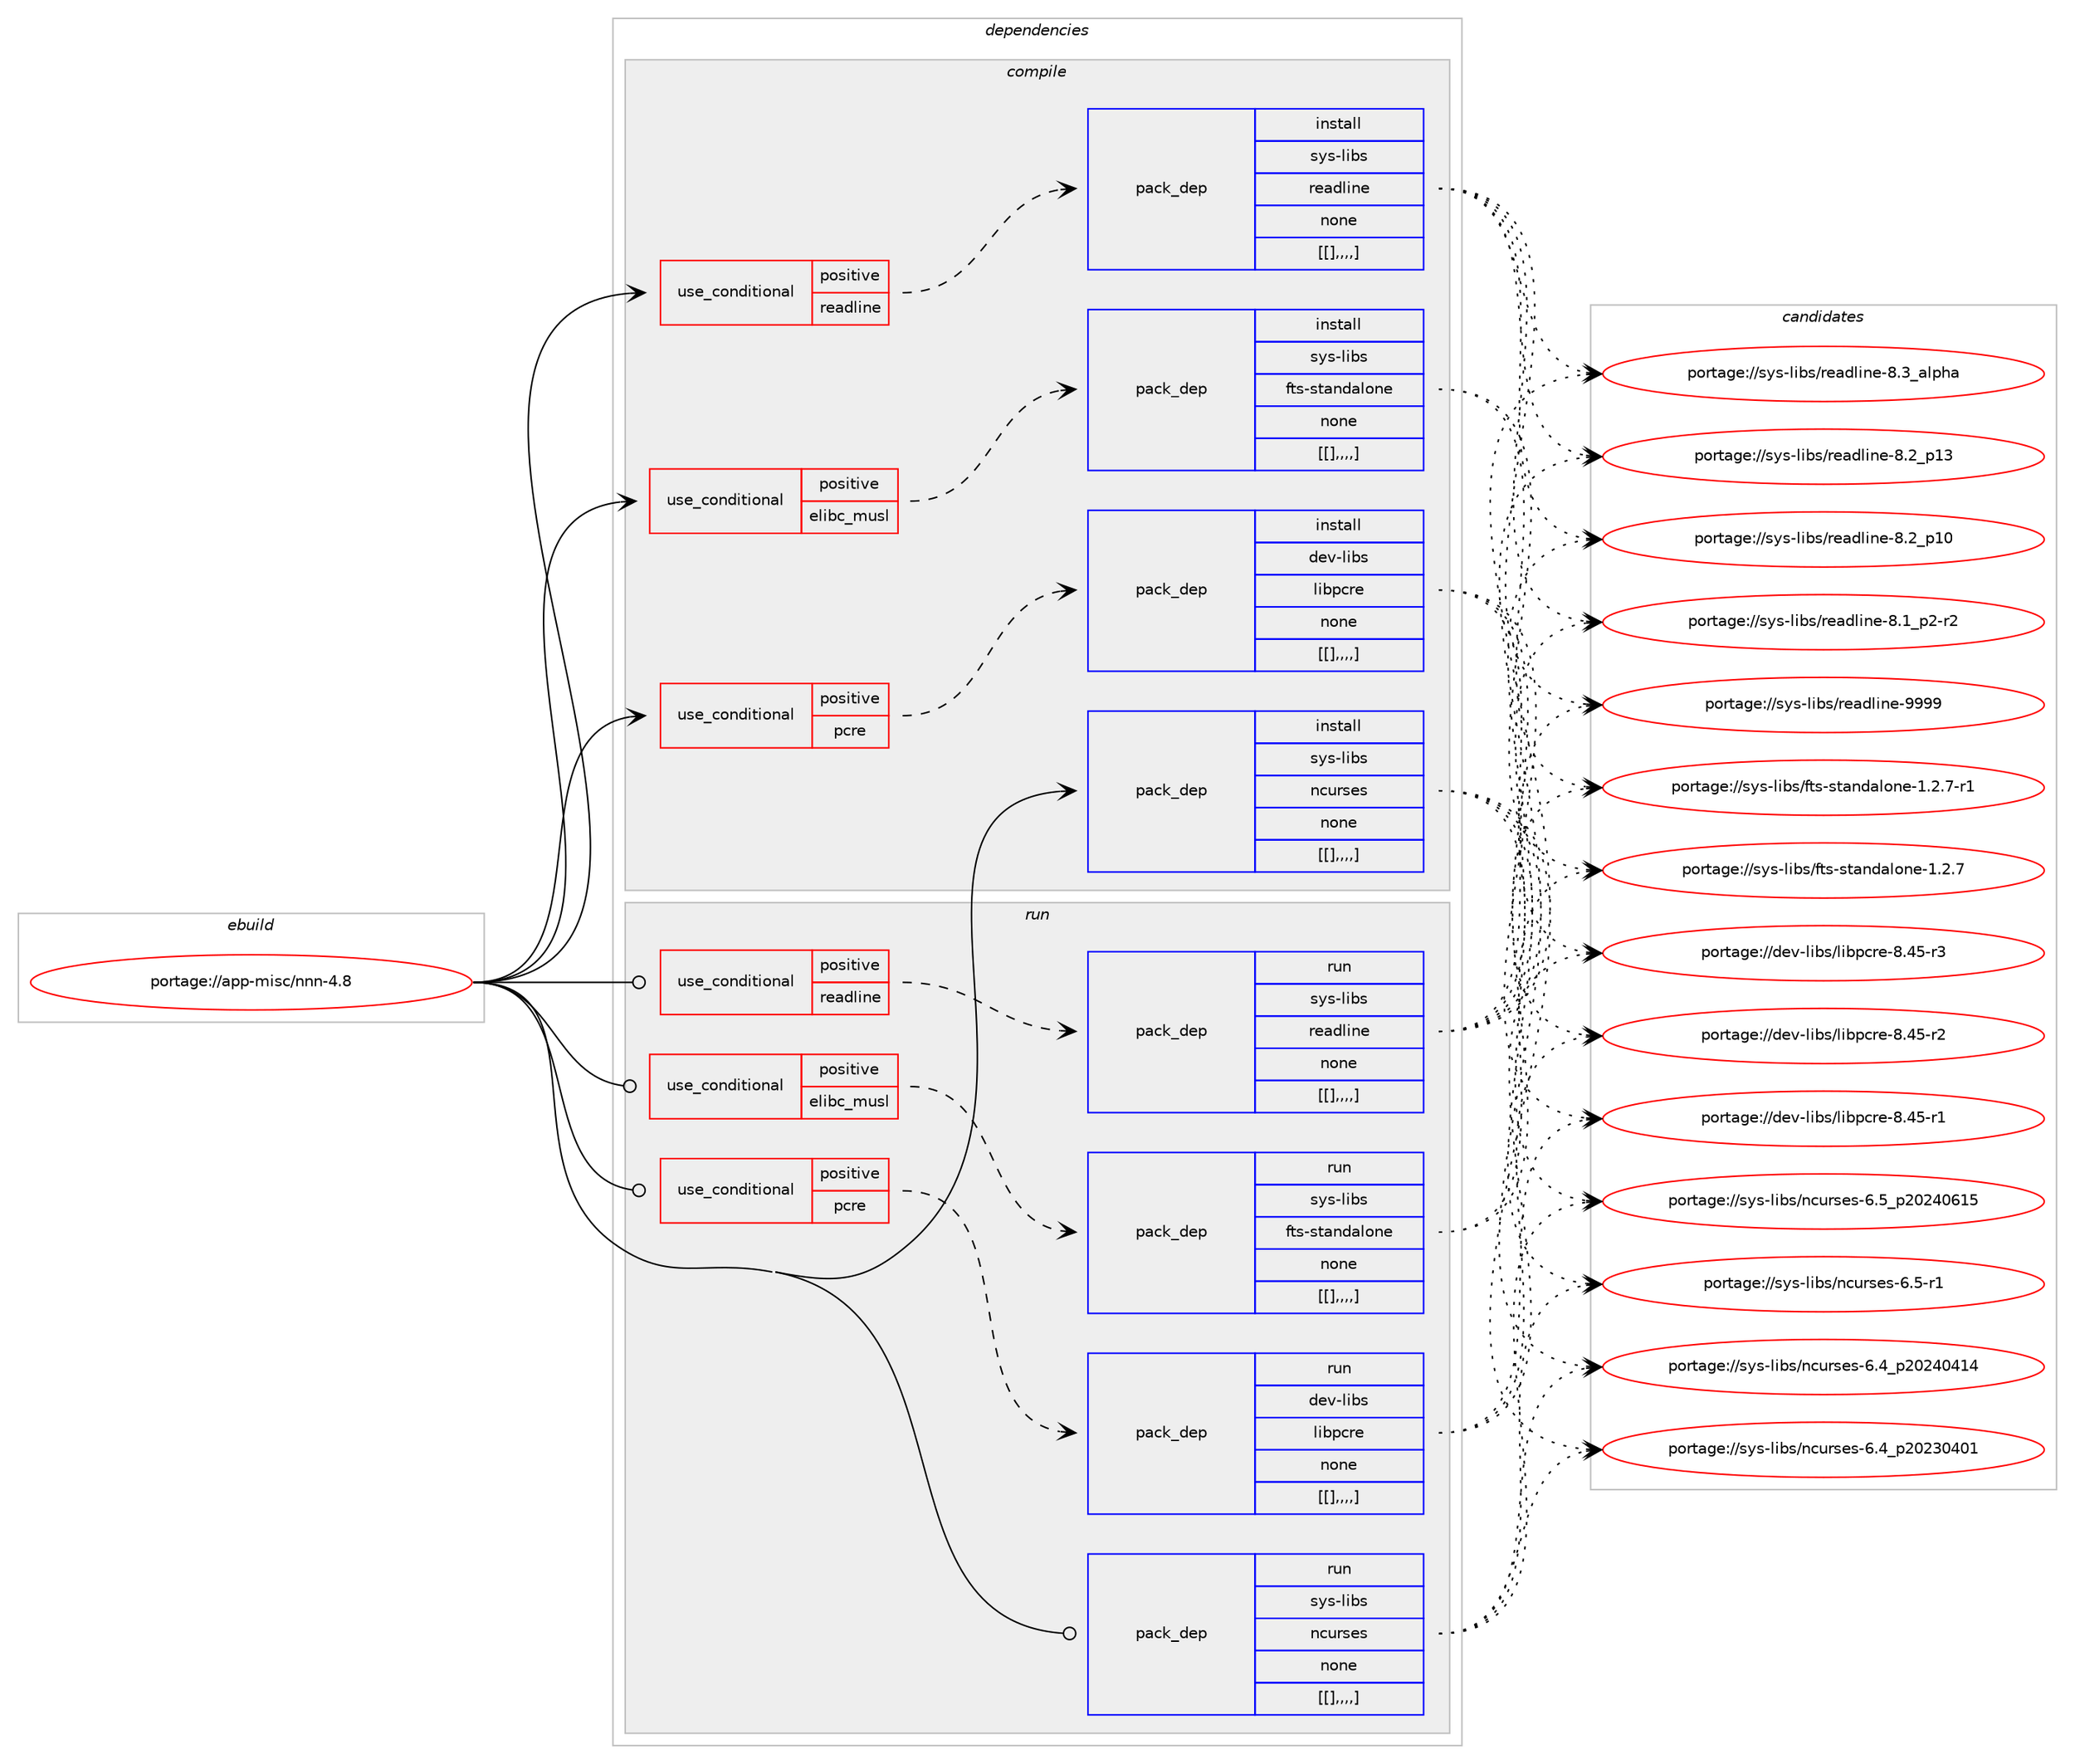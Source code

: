 digraph prolog {

# *************
# Graph options
# *************

newrank=true;
concentrate=true;
compound=true;
graph [rankdir=LR,fontname=Helvetica,fontsize=10,ranksep=1.5];#, ranksep=2.5, nodesep=0.2];
edge  [arrowhead=vee];
node  [fontname=Helvetica,fontsize=10];

# **********
# The ebuild
# **********

subgraph cluster_leftcol {
color=gray;
label=<<i>ebuild</i>>;
id [label="portage://app-misc/nnn-4.8", color=red, width=4, href="../app-misc/nnn-4.8.svg"];
}

# ****************
# The dependencies
# ****************

subgraph cluster_midcol {
color=gray;
label=<<i>dependencies</i>>;
subgraph cluster_compile {
fillcolor="#eeeeee";
style=filled;
label=<<i>compile</i>>;
subgraph cond12649 {
dependency43221 [label=<<TABLE BORDER="0" CELLBORDER="1" CELLSPACING="0" CELLPADDING="4"><TR><TD ROWSPAN="3" CELLPADDING="10">use_conditional</TD></TR><TR><TD>positive</TD></TR><TR><TD>elibc_musl</TD></TR></TABLE>>, shape=none, color=red];
subgraph pack30171 {
dependency43222 [label=<<TABLE BORDER="0" CELLBORDER="1" CELLSPACING="0" CELLPADDING="4" WIDTH="220"><TR><TD ROWSPAN="6" CELLPADDING="30">pack_dep</TD></TR><TR><TD WIDTH="110">install</TD></TR><TR><TD>sys-libs</TD></TR><TR><TD>fts-standalone</TD></TR><TR><TD>none</TD></TR><TR><TD>[[],,,,]</TD></TR></TABLE>>, shape=none, color=blue];
}
dependency43221:e -> dependency43222:w [weight=20,style="dashed",arrowhead="vee"];
}
id:e -> dependency43221:w [weight=20,style="solid",arrowhead="vee"];
subgraph cond12650 {
dependency43223 [label=<<TABLE BORDER="0" CELLBORDER="1" CELLSPACING="0" CELLPADDING="4"><TR><TD ROWSPAN="3" CELLPADDING="10">use_conditional</TD></TR><TR><TD>positive</TD></TR><TR><TD>pcre</TD></TR></TABLE>>, shape=none, color=red];
subgraph pack30172 {
dependency43224 [label=<<TABLE BORDER="0" CELLBORDER="1" CELLSPACING="0" CELLPADDING="4" WIDTH="220"><TR><TD ROWSPAN="6" CELLPADDING="30">pack_dep</TD></TR><TR><TD WIDTH="110">install</TD></TR><TR><TD>dev-libs</TD></TR><TR><TD>libpcre</TD></TR><TR><TD>none</TD></TR><TR><TD>[[],,,,]</TD></TR></TABLE>>, shape=none, color=blue];
}
dependency43223:e -> dependency43224:w [weight=20,style="dashed",arrowhead="vee"];
}
id:e -> dependency43223:w [weight=20,style="solid",arrowhead="vee"];
subgraph cond12651 {
dependency43225 [label=<<TABLE BORDER="0" CELLBORDER="1" CELLSPACING="0" CELLPADDING="4"><TR><TD ROWSPAN="3" CELLPADDING="10">use_conditional</TD></TR><TR><TD>positive</TD></TR><TR><TD>readline</TD></TR></TABLE>>, shape=none, color=red];
subgraph pack30173 {
dependency43226 [label=<<TABLE BORDER="0" CELLBORDER="1" CELLSPACING="0" CELLPADDING="4" WIDTH="220"><TR><TD ROWSPAN="6" CELLPADDING="30">pack_dep</TD></TR><TR><TD WIDTH="110">install</TD></TR><TR><TD>sys-libs</TD></TR><TR><TD>readline</TD></TR><TR><TD>none</TD></TR><TR><TD>[[],,,,]</TD></TR></TABLE>>, shape=none, color=blue];
}
dependency43225:e -> dependency43226:w [weight=20,style="dashed",arrowhead="vee"];
}
id:e -> dependency43225:w [weight=20,style="solid",arrowhead="vee"];
subgraph pack30174 {
dependency43227 [label=<<TABLE BORDER="0" CELLBORDER="1" CELLSPACING="0" CELLPADDING="4" WIDTH="220"><TR><TD ROWSPAN="6" CELLPADDING="30">pack_dep</TD></TR><TR><TD WIDTH="110">install</TD></TR><TR><TD>sys-libs</TD></TR><TR><TD>ncurses</TD></TR><TR><TD>none</TD></TR><TR><TD>[[],,,,]</TD></TR></TABLE>>, shape=none, color=blue];
}
id:e -> dependency43227:w [weight=20,style="solid",arrowhead="vee"];
}
subgraph cluster_compileandrun {
fillcolor="#eeeeee";
style=filled;
label=<<i>compile and run</i>>;
}
subgraph cluster_run {
fillcolor="#eeeeee";
style=filled;
label=<<i>run</i>>;
subgraph cond12652 {
dependency43228 [label=<<TABLE BORDER="0" CELLBORDER="1" CELLSPACING="0" CELLPADDING="4"><TR><TD ROWSPAN="3" CELLPADDING="10">use_conditional</TD></TR><TR><TD>positive</TD></TR><TR><TD>elibc_musl</TD></TR></TABLE>>, shape=none, color=red];
subgraph pack30175 {
dependency43229 [label=<<TABLE BORDER="0" CELLBORDER="1" CELLSPACING="0" CELLPADDING="4" WIDTH="220"><TR><TD ROWSPAN="6" CELLPADDING="30">pack_dep</TD></TR><TR><TD WIDTH="110">run</TD></TR><TR><TD>sys-libs</TD></TR><TR><TD>fts-standalone</TD></TR><TR><TD>none</TD></TR><TR><TD>[[],,,,]</TD></TR></TABLE>>, shape=none, color=blue];
}
dependency43228:e -> dependency43229:w [weight=20,style="dashed",arrowhead="vee"];
}
id:e -> dependency43228:w [weight=20,style="solid",arrowhead="odot"];
subgraph cond12653 {
dependency43230 [label=<<TABLE BORDER="0" CELLBORDER="1" CELLSPACING="0" CELLPADDING="4"><TR><TD ROWSPAN="3" CELLPADDING="10">use_conditional</TD></TR><TR><TD>positive</TD></TR><TR><TD>pcre</TD></TR></TABLE>>, shape=none, color=red];
subgraph pack30176 {
dependency43231 [label=<<TABLE BORDER="0" CELLBORDER="1" CELLSPACING="0" CELLPADDING="4" WIDTH="220"><TR><TD ROWSPAN="6" CELLPADDING="30">pack_dep</TD></TR><TR><TD WIDTH="110">run</TD></TR><TR><TD>dev-libs</TD></TR><TR><TD>libpcre</TD></TR><TR><TD>none</TD></TR><TR><TD>[[],,,,]</TD></TR></TABLE>>, shape=none, color=blue];
}
dependency43230:e -> dependency43231:w [weight=20,style="dashed",arrowhead="vee"];
}
id:e -> dependency43230:w [weight=20,style="solid",arrowhead="odot"];
subgraph cond12654 {
dependency43232 [label=<<TABLE BORDER="0" CELLBORDER="1" CELLSPACING="0" CELLPADDING="4"><TR><TD ROWSPAN="3" CELLPADDING="10">use_conditional</TD></TR><TR><TD>positive</TD></TR><TR><TD>readline</TD></TR></TABLE>>, shape=none, color=red];
subgraph pack30177 {
dependency43233 [label=<<TABLE BORDER="0" CELLBORDER="1" CELLSPACING="0" CELLPADDING="4" WIDTH="220"><TR><TD ROWSPAN="6" CELLPADDING="30">pack_dep</TD></TR><TR><TD WIDTH="110">run</TD></TR><TR><TD>sys-libs</TD></TR><TR><TD>readline</TD></TR><TR><TD>none</TD></TR><TR><TD>[[],,,,]</TD></TR></TABLE>>, shape=none, color=blue];
}
dependency43232:e -> dependency43233:w [weight=20,style="dashed",arrowhead="vee"];
}
id:e -> dependency43232:w [weight=20,style="solid",arrowhead="odot"];
subgraph pack30178 {
dependency43234 [label=<<TABLE BORDER="0" CELLBORDER="1" CELLSPACING="0" CELLPADDING="4" WIDTH="220"><TR><TD ROWSPAN="6" CELLPADDING="30">pack_dep</TD></TR><TR><TD WIDTH="110">run</TD></TR><TR><TD>sys-libs</TD></TR><TR><TD>ncurses</TD></TR><TR><TD>none</TD></TR><TR><TD>[[],,,,]</TD></TR></TABLE>>, shape=none, color=blue];
}
id:e -> dependency43234:w [weight=20,style="solid",arrowhead="odot"];
}
}

# **************
# The candidates
# **************

subgraph cluster_choices {
rank=same;
color=gray;
label=<<i>candidates</i>>;

subgraph choice30171 {
color=black;
nodesep=1;
choice1151211154510810598115471021161154511511697110100971081111101014549465046554511449 [label="portage://sys-libs/fts-standalone-1.2.7-r1", color=red, width=4,href="../sys-libs/fts-standalone-1.2.7-r1.svg"];
choice115121115451081059811547102116115451151169711010097108111110101454946504655 [label="portage://sys-libs/fts-standalone-1.2.7", color=red, width=4,href="../sys-libs/fts-standalone-1.2.7.svg"];
dependency43222:e -> choice1151211154510810598115471021161154511511697110100971081111101014549465046554511449:w [style=dotted,weight="100"];
dependency43222:e -> choice115121115451081059811547102116115451151169711010097108111110101454946504655:w [style=dotted,weight="100"];
}
subgraph choice30172 {
color=black;
nodesep=1;
choice100101118451081059811547108105981129911410145564652534511451 [label="portage://dev-libs/libpcre-8.45-r3", color=red, width=4,href="../dev-libs/libpcre-8.45-r3.svg"];
choice100101118451081059811547108105981129911410145564652534511450 [label="portage://dev-libs/libpcre-8.45-r2", color=red, width=4,href="../dev-libs/libpcre-8.45-r2.svg"];
choice100101118451081059811547108105981129911410145564652534511449 [label="portage://dev-libs/libpcre-8.45-r1", color=red, width=4,href="../dev-libs/libpcre-8.45-r1.svg"];
dependency43224:e -> choice100101118451081059811547108105981129911410145564652534511451:w [style=dotted,weight="100"];
dependency43224:e -> choice100101118451081059811547108105981129911410145564652534511450:w [style=dotted,weight="100"];
dependency43224:e -> choice100101118451081059811547108105981129911410145564652534511449:w [style=dotted,weight="100"];
}
subgraph choice30173 {
color=black;
nodesep=1;
choice115121115451081059811547114101971001081051101014557575757 [label="portage://sys-libs/readline-9999", color=red, width=4,href="../sys-libs/readline-9999.svg"];
choice1151211154510810598115471141019710010810511010145564651959710811210497 [label="portage://sys-libs/readline-8.3_alpha", color=red, width=4,href="../sys-libs/readline-8.3_alpha.svg"];
choice1151211154510810598115471141019710010810511010145564650951124951 [label="portage://sys-libs/readline-8.2_p13", color=red, width=4,href="../sys-libs/readline-8.2_p13.svg"];
choice1151211154510810598115471141019710010810511010145564650951124948 [label="portage://sys-libs/readline-8.2_p10", color=red, width=4,href="../sys-libs/readline-8.2_p10.svg"];
choice115121115451081059811547114101971001081051101014556464995112504511450 [label="portage://sys-libs/readline-8.1_p2-r2", color=red, width=4,href="../sys-libs/readline-8.1_p2-r2.svg"];
dependency43226:e -> choice115121115451081059811547114101971001081051101014557575757:w [style=dotted,weight="100"];
dependency43226:e -> choice1151211154510810598115471141019710010810511010145564651959710811210497:w [style=dotted,weight="100"];
dependency43226:e -> choice1151211154510810598115471141019710010810511010145564650951124951:w [style=dotted,weight="100"];
dependency43226:e -> choice1151211154510810598115471141019710010810511010145564650951124948:w [style=dotted,weight="100"];
dependency43226:e -> choice115121115451081059811547114101971001081051101014556464995112504511450:w [style=dotted,weight="100"];
}
subgraph choice30174 {
color=black;
nodesep=1;
choice1151211154510810598115471109911711411510111545544653951125048505248544953 [label="portage://sys-libs/ncurses-6.5_p20240615", color=red, width=4,href="../sys-libs/ncurses-6.5_p20240615.svg"];
choice11512111545108105981154711099117114115101115455446534511449 [label="portage://sys-libs/ncurses-6.5-r1", color=red, width=4,href="../sys-libs/ncurses-6.5-r1.svg"];
choice1151211154510810598115471109911711411510111545544652951125048505248524952 [label="portage://sys-libs/ncurses-6.4_p20240414", color=red, width=4,href="../sys-libs/ncurses-6.4_p20240414.svg"];
choice1151211154510810598115471109911711411510111545544652951125048505148524849 [label="portage://sys-libs/ncurses-6.4_p20230401", color=red, width=4,href="../sys-libs/ncurses-6.4_p20230401.svg"];
dependency43227:e -> choice1151211154510810598115471109911711411510111545544653951125048505248544953:w [style=dotted,weight="100"];
dependency43227:e -> choice11512111545108105981154711099117114115101115455446534511449:w [style=dotted,weight="100"];
dependency43227:e -> choice1151211154510810598115471109911711411510111545544652951125048505248524952:w [style=dotted,weight="100"];
dependency43227:e -> choice1151211154510810598115471109911711411510111545544652951125048505148524849:w [style=dotted,weight="100"];
}
subgraph choice30175 {
color=black;
nodesep=1;
choice1151211154510810598115471021161154511511697110100971081111101014549465046554511449 [label="portage://sys-libs/fts-standalone-1.2.7-r1", color=red, width=4,href="../sys-libs/fts-standalone-1.2.7-r1.svg"];
choice115121115451081059811547102116115451151169711010097108111110101454946504655 [label="portage://sys-libs/fts-standalone-1.2.7", color=red, width=4,href="../sys-libs/fts-standalone-1.2.7.svg"];
dependency43229:e -> choice1151211154510810598115471021161154511511697110100971081111101014549465046554511449:w [style=dotted,weight="100"];
dependency43229:e -> choice115121115451081059811547102116115451151169711010097108111110101454946504655:w [style=dotted,weight="100"];
}
subgraph choice30176 {
color=black;
nodesep=1;
choice100101118451081059811547108105981129911410145564652534511451 [label="portage://dev-libs/libpcre-8.45-r3", color=red, width=4,href="../dev-libs/libpcre-8.45-r3.svg"];
choice100101118451081059811547108105981129911410145564652534511450 [label="portage://dev-libs/libpcre-8.45-r2", color=red, width=4,href="../dev-libs/libpcre-8.45-r2.svg"];
choice100101118451081059811547108105981129911410145564652534511449 [label="portage://dev-libs/libpcre-8.45-r1", color=red, width=4,href="../dev-libs/libpcre-8.45-r1.svg"];
dependency43231:e -> choice100101118451081059811547108105981129911410145564652534511451:w [style=dotted,weight="100"];
dependency43231:e -> choice100101118451081059811547108105981129911410145564652534511450:w [style=dotted,weight="100"];
dependency43231:e -> choice100101118451081059811547108105981129911410145564652534511449:w [style=dotted,weight="100"];
}
subgraph choice30177 {
color=black;
nodesep=1;
choice115121115451081059811547114101971001081051101014557575757 [label="portage://sys-libs/readline-9999", color=red, width=4,href="../sys-libs/readline-9999.svg"];
choice1151211154510810598115471141019710010810511010145564651959710811210497 [label="portage://sys-libs/readline-8.3_alpha", color=red, width=4,href="../sys-libs/readline-8.3_alpha.svg"];
choice1151211154510810598115471141019710010810511010145564650951124951 [label="portage://sys-libs/readline-8.2_p13", color=red, width=4,href="../sys-libs/readline-8.2_p13.svg"];
choice1151211154510810598115471141019710010810511010145564650951124948 [label="portage://sys-libs/readline-8.2_p10", color=red, width=4,href="../sys-libs/readline-8.2_p10.svg"];
choice115121115451081059811547114101971001081051101014556464995112504511450 [label="portage://sys-libs/readline-8.1_p2-r2", color=red, width=4,href="../sys-libs/readline-8.1_p2-r2.svg"];
dependency43233:e -> choice115121115451081059811547114101971001081051101014557575757:w [style=dotted,weight="100"];
dependency43233:e -> choice1151211154510810598115471141019710010810511010145564651959710811210497:w [style=dotted,weight="100"];
dependency43233:e -> choice1151211154510810598115471141019710010810511010145564650951124951:w [style=dotted,weight="100"];
dependency43233:e -> choice1151211154510810598115471141019710010810511010145564650951124948:w [style=dotted,weight="100"];
dependency43233:e -> choice115121115451081059811547114101971001081051101014556464995112504511450:w [style=dotted,weight="100"];
}
subgraph choice30178 {
color=black;
nodesep=1;
choice1151211154510810598115471109911711411510111545544653951125048505248544953 [label="portage://sys-libs/ncurses-6.5_p20240615", color=red, width=4,href="../sys-libs/ncurses-6.5_p20240615.svg"];
choice11512111545108105981154711099117114115101115455446534511449 [label="portage://sys-libs/ncurses-6.5-r1", color=red, width=4,href="../sys-libs/ncurses-6.5-r1.svg"];
choice1151211154510810598115471109911711411510111545544652951125048505248524952 [label="portage://sys-libs/ncurses-6.4_p20240414", color=red, width=4,href="../sys-libs/ncurses-6.4_p20240414.svg"];
choice1151211154510810598115471109911711411510111545544652951125048505148524849 [label="portage://sys-libs/ncurses-6.4_p20230401", color=red, width=4,href="../sys-libs/ncurses-6.4_p20230401.svg"];
dependency43234:e -> choice1151211154510810598115471109911711411510111545544653951125048505248544953:w [style=dotted,weight="100"];
dependency43234:e -> choice11512111545108105981154711099117114115101115455446534511449:w [style=dotted,weight="100"];
dependency43234:e -> choice1151211154510810598115471109911711411510111545544652951125048505248524952:w [style=dotted,weight="100"];
dependency43234:e -> choice1151211154510810598115471109911711411510111545544652951125048505148524849:w [style=dotted,weight="100"];
}
}

}
